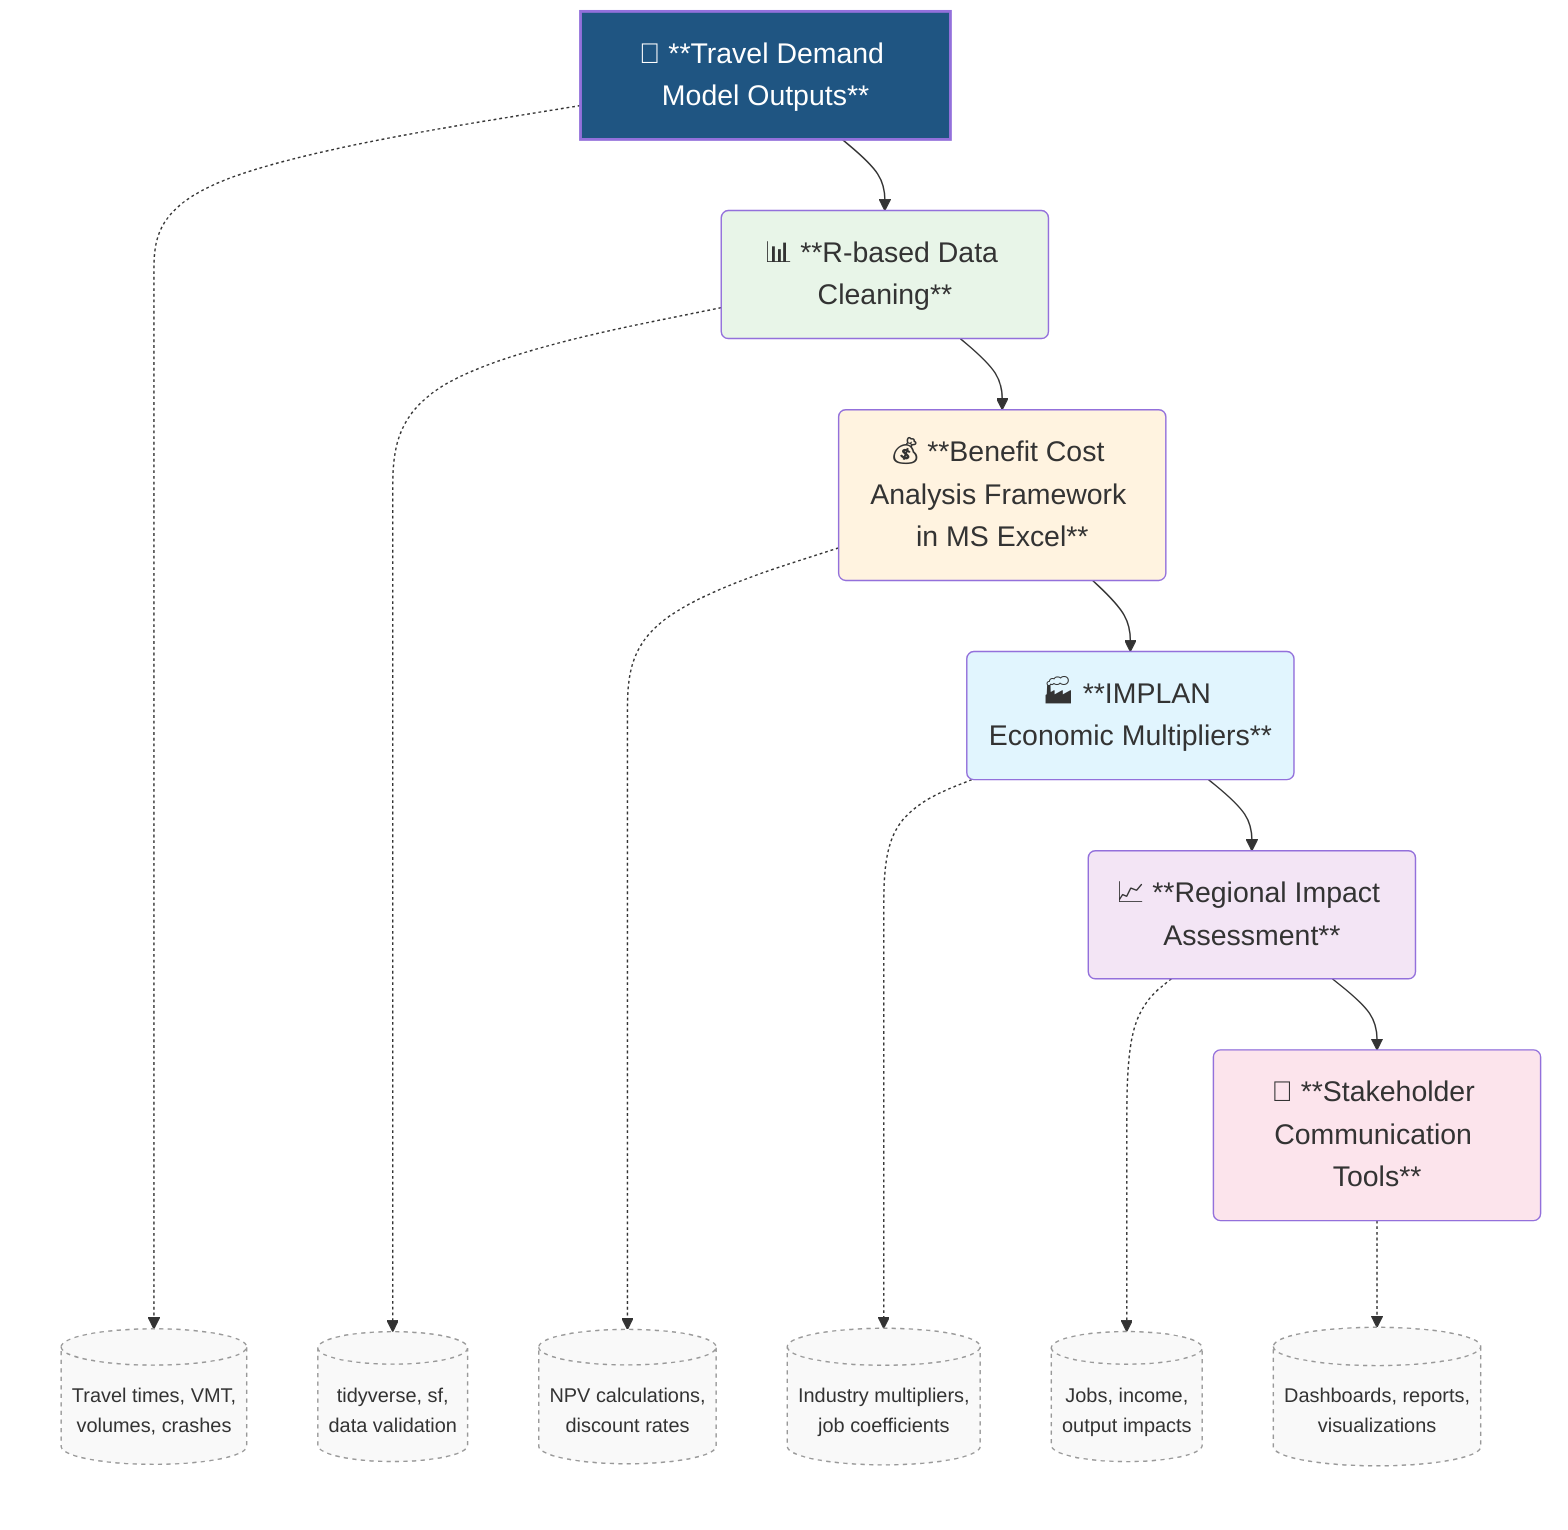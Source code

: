 ---
config:
  layout: fixed
---
flowchart TD
 subgraph s1[" "]
        A1[("Travel times, VMT,<br>volumes, crashes")]
        B1[("tidyverse, sf,<br>data validation")]
        C1[("NPV calculations,<br>discount rates")]
        D1[("Industry multipliers,<br>job coefficients")]
        E1[("Jobs, income,<br>output impacts")]
        F1[("Dashboards, reports,<br>visualizations")]
  end
    A["🚗 **Travel Demand Model Outputs**"] --> B("📊 **R-based Data Cleaning**")
    B --> C("💰 **Benefit Cost Analysis Framework in MS Excel**")
    C --> D("🏭 **IMPLAN Economic Multipliers**")
    D --> E("📈 **Regional Impact Assessment**")
    E --> F("👥 **Stakeholder Communication Tools**")
    A -.-> A1
    B -.-> B1
    C -.-> C1
    D -.-> D1
    E -.-> E1
    F -.-> F1
     A1:::outputs
     B1:::outputs
     C1:::outputs
     D1:::outputs
     E1:::outputs
     F1:::outputs
     s1:::outputs
    classDef default font-size:20px
    classDef outputs font-size:14px
    style A1 fill:#f9f9f9,stroke:#999,stroke-dasharray: 3 3
    style B1 fill:#f9f9f9,stroke:#999,stroke-dasharray: 3 3
    style C1 fill:#f9f9f9,stroke:#999,stroke-dasharray: 3 3
    style D1 fill:#f9f9f9,stroke:#999,stroke-dasharray: 3 3
    style E1 fill:#f9f9f9,stroke:#999,stroke-dasharray: 3 3
    style F1 fill:#f9f9f9,stroke:#999,stroke-dasharray: 3 3
    style A fill:#1f5582,color:#ffffff,stroke-width:2px,stroke-dasharray: 0
    style B fill:#e8f5e8
    style C fill:#fff3e0
    style D fill:#e1f5fe
    style E fill:#f3e5f5
    style F fill:#fce4ec
    style s1 stroke:none,fill:transparent